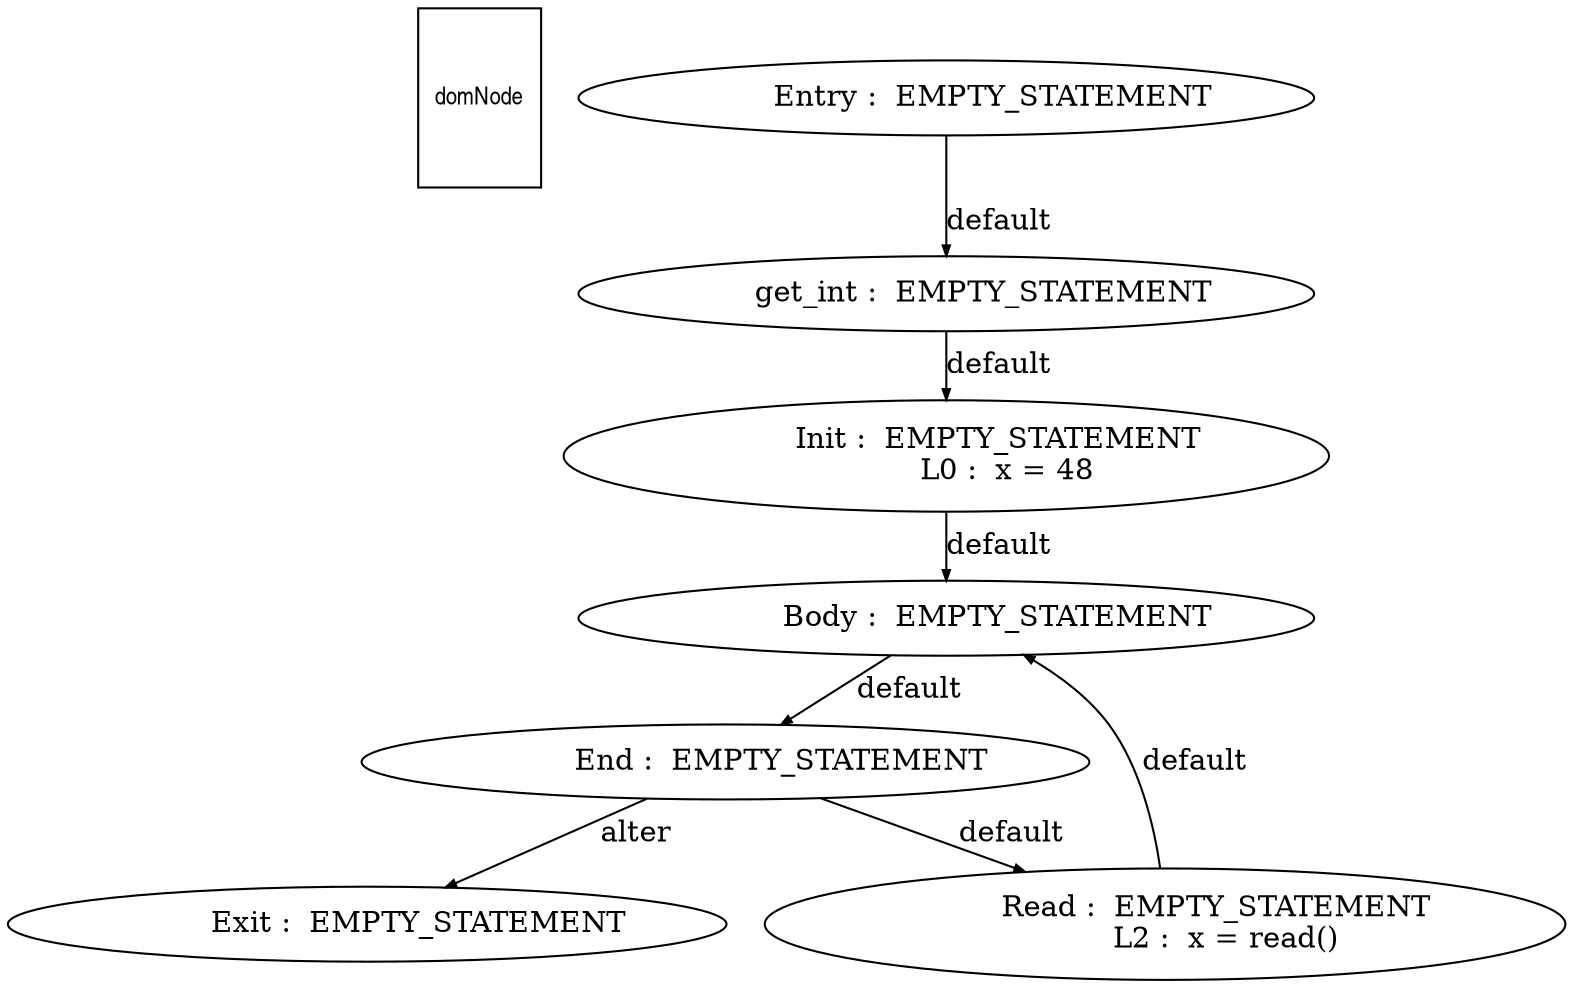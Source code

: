 digraph G {
  ranksep=.25;
  edge [arrowsize=.5]
  domNode [shape=rectangle, fontname="ArialNarrow",
        fontsize=12,  height=1.2];
  "        get_int :  EMPTY_STATEMENT
"; "           Init :  EMPTY_STATEMENT
             L0 :  x = 48
"; "           Body :  EMPTY_STATEMENT
"; "          Entry :  EMPTY_STATEMENT
"; "            End :  EMPTY_STATEMENT
"; "           Exit :  EMPTY_STATEMENT
"; "           Read :  EMPTY_STATEMENT
             L2 :  x = read()
"; 
  "        get_int :  EMPTY_STATEMENT
" -> "           Init :  EMPTY_STATEMENT
             L0 :  x = 48
"  [label="default"];
  "           Init :  EMPTY_STATEMENT
             L0 :  x = 48
" -> "           Body :  EMPTY_STATEMENT
"  [label="default"];
  "           Body :  EMPTY_STATEMENT
" -> "            End :  EMPTY_STATEMENT
"  [label="default"];
  "          Entry :  EMPTY_STATEMENT
" -> "        get_int :  EMPTY_STATEMENT
"  [label="default"];
  "            End :  EMPTY_STATEMENT
" -> "           Read :  EMPTY_STATEMENT
             L2 :  x = read()
"  [label="default"];
  "            End :  EMPTY_STATEMENT
" -> "           Exit :  EMPTY_STATEMENT
"  [label="alter"];
  "           Read :  EMPTY_STATEMENT
             L2 :  x = read()
" -> "           Body :  EMPTY_STATEMENT
"  [label="default"];
}
